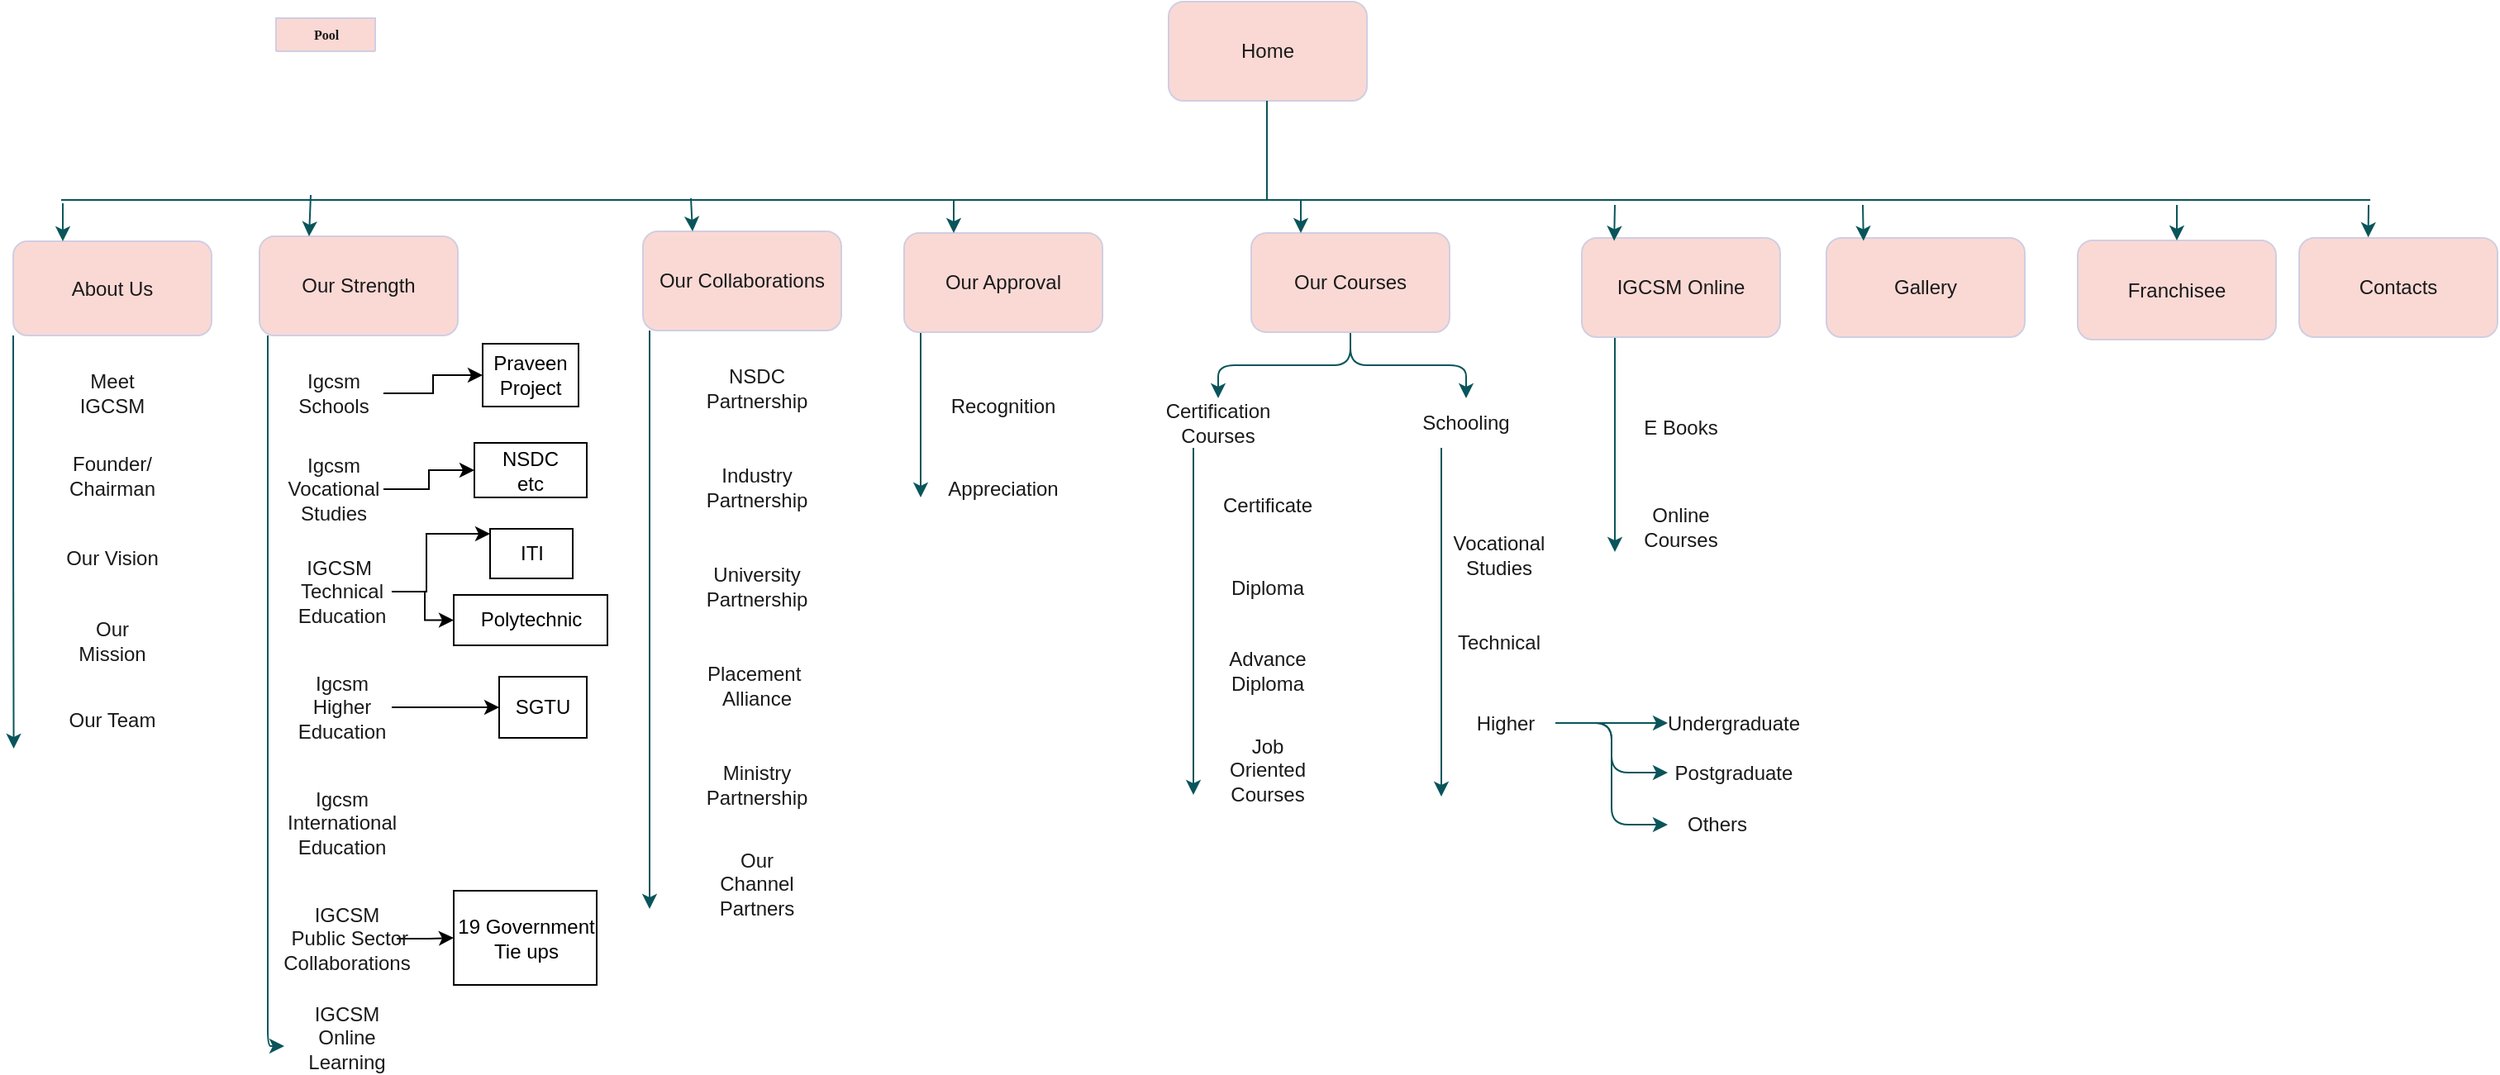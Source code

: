 <mxfile version="22.1.21" type="github">
  <diagram name="Page-1" id="74e2e168-ea6b-b213-b513-2b3c1d86103e">
    <mxGraphModel dx="1435" dy="551" grid="0" gridSize="8" guides="1" tooltips="1" connect="1" arrows="1" fold="1" page="0" pageScale="1" pageWidth="1100" pageHeight="850" background="none" math="0" shadow="0">
      <root>
        <mxCell id="0" />
        <mxCell id="1" parent="0" />
        <mxCell id="e8zIsf_uySrbxlZjTvup-78" value="Franchisee" style="rounded=1;whiteSpace=wrap;html=1;labelBackgroundColor=none;fillColor=#FAD9D5;strokeColor=#D0CEE2;fontColor=#1A1A1A;" vertex="1" parent="1">
          <mxGeometry x="1160" y="174.5" width="120" height="60" as="geometry" />
        </mxCell>
        <mxCell id="77e6c97f196da883-1" value="Pool" style="swimlane;html=1;childLayout=stackLayout;startSize=20;rounded=1;shadow=0;labelBackgroundColor=none;strokeWidth=1;fontFamily=Verdana;fontSize=8;align=center;fillColor=#FAD9D5;strokeColor=#D0CEE2;fontColor=#1A1A1A;" parent="1" vertex="1" collapsed="1">
          <mxGeometry x="70" y="40" width="60" height="20" as="geometry">
            <mxRectangle x="70" y="40" width="960" height="750" as="alternateBounds" />
          </mxGeometry>
        </mxCell>
        <mxCell id="77e6c97f196da883-2" value="Lane 1" style="swimlane;html=1;startSize=20;labelBackgroundColor=none;fillColor=#FAD9D5;strokeColor=#D0CEE2;fontColor=#1A1A1A;rounded=1;" parent="77e6c97f196da883-1" vertex="1">
          <mxGeometry y="20" width="160" height="730" as="geometry" />
        </mxCell>
        <mxCell id="77e6c97f196da883-8" value="" style="rounded=1;whiteSpace=wrap;html=1;shadow=0;labelBackgroundColor=none;strokeWidth=1;fontFamily=Verdana;fontSize=8;align=center;fillColor=#FAD9D5;strokeColor=#D0CEE2;fontColor=#1A1A1A;" parent="77e6c97f196da883-2" vertex="1">
          <mxGeometry x="20" y="65" width="100" height="60" as="geometry" />
        </mxCell>
        <mxCell id="77e6c97f196da883-9" value="" style="rounded=1;whiteSpace=wrap;html=1;shadow=0;labelBackgroundColor=none;strokeWidth=1;fontFamily=Verdana;fontSize=8;align=center;fillColor=#FAD9D5;strokeColor=#D0CEE2;fontColor=#1A1A1A;" parent="77e6c97f196da883-2" vertex="1">
          <mxGeometry x="20" y="155" width="100" height="60" as="geometry" />
        </mxCell>
        <mxCell id="77e6c97f196da883-10" value="" style="rounded=1;whiteSpace=wrap;html=1;shadow=0;labelBackgroundColor=none;strokeWidth=1;fontFamily=Verdana;fontSize=8;align=center;fillColor=#FAD9D5;strokeColor=#D0CEE2;fontColor=#1A1A1A;" parent="77e6c97f196da883-2" vertex="1">
          <mxGeometry x="30" y="560" width="100" height="60" as="geometry" />
        </mxCell>
        <mxCell id="77e6c97f196da883-26" style="edgeStyle=orthogonalEdgeStyle;rounded=1;html=1;labelBackgroundColor=none;startArrow=none;startFill=0;startSize=5;endArrow=classicThin;endFill=1;endSize=5;jettySize=auto;orthogonalLoop=1;strokeWidth=1;fontFamily=Verdana;fontSize=8;fontColor=default;strokeColor=#09555B;" parent="77e6c97f196da883-1" source="77e6c97f196da883-8" target="77e6c97f196da883-11" edge="1">
          <mxGeometry relative="1" as="geometry" />
        </mxCell>
        <mxCell id="77e6c97f196da883-27" style="edgeStyle=orthogonalEdgeStyle;rounded=1;html=1;labelBackgroundColor=none;startArrow=none;startFill=0;startSize=5;endArrow=classicThin;endFill=1;endSize=5;jettySize=auto;orthogonalLoop=1;strokeWidth=1;fontFamily=Verdana;fontSize=8;fontColor=default;strokeColor=#09555B;" parent="77e6c97f196da883-1" source="77e6c97f196da883-11" target="77e6c97f196da883-9" edge="1">
          <mxGeometry relative="1" as="geometry">
            <Array as="points">
              <mxPoint x="240" y="155" />
              <mxPoint x="70" y="155" />
            </Array>
          </mxGeometry>
        </mxCell>
        <mxCell id="77e6c97f196da883-28" style="edgeStyle=orthogonalEdgeStyle;rounded=1;html=1;labelBackgroundColor=none;startArrow=none;startFill=0;startSize=5;endArrow=classicThin;endFill=1;endSize=5;jettySize=auto;orthogonalLoop=1;strokeWidth=1;fontFamily=Verdana;fontSize=8;fontColor=default;strokeColor=#09555B;" parent="77e6c97f196da883-1" source="77e6c97f196da883-9" target="77e6c97f196da883-12" edge="1">
          <mxGeometry relative="1" as="geometry" />
        </mxCell>
        <mxCell id="77e6c97f196da883-30" style="edgeStyle=orthogonalEdgeStyle;rounded=1;html=1;labelBackgroundColor=none;startArrow=none;startFill=0;startSize=5;endArrow=classicThin;endFill=1;endSize=5;jettySize=auto;orthogonalLoop=1;strokeWidth=1;fontFamily=Verdana;fontSize=8;fontColor=default;strokeColor=#09555B;" parent="77e6c97f196da883-1" source="77e6c97f196da883-13" target="77e6c97f196da883-9" edge="1">
          <mxGeometry relative="1" as="geometry" />
        </mxCell>
        <mxCell id="77e6c97f196da883-31" style="edgeStyle=orthogonalEdgeStyle;rounded=1;html=1;labelBackgroundColor=none;startArrow=none;startFill=0;startSize=5;endArrow=classicThin;endFill=1;endSize=5;jettySize=auto;orthogonalLoop=1;strokeWidth=1;fontFamily=Verdana;fontSize=8;fontColor=default;strokeColor=#09555B;" parent="77e6c97f196da883-1" source="77e6c97f196da883-16" target="77e6c97f196da883-9" edge="1">
          <mxGeometry relative="1" as="geometry" />
        </mxCell>
        <mxCell id="77e6c97f196da883-32" style="edgeStyle=orthogonalEdgeStyle;rounded=1;html=1;labelBackgroundColor=none;startArrow=none;startFill=0;startSize=5;endArrow=classicThin;endFill=1;endSize=5;jettySize=auto;orthogonalLoop=1;strokeWidth=1;fontFamily=Verdana;fontSize=8;fontColor=default;strokeColor=#09555B;" parent="77e6c97f196da883-1" source="77e6c97f196da883-20" target="77e6c97f196da883-9" edge="1">
          <mxGeometry relative="1" as="geometry">
            <Array as="points">
              <mxPoint x="20" y="690" />
              <mxPoint x="20" y="370" />
              <mxPoint x="70" y="370" />
            </Array>
          </mxGeometry>
        </mxCell>
        <mxCell id="77e6c97f196da883-33" style="edgeStyle=orthogonalEdgeStyle;rounded=1;html=1;labelBackgroundColor=none;startArrow=none;startFill=0;startSize=5;endArrow=classicThin;endFill=1;endSize=5;jettySize=auto;orthogonalLoop=1;strokeWidth=1;fontFamily=Verdana;fontSize=8;fontColor=default;strokeColor=#09555B;" parent="77e6c97f196da883-1" source="77e6c97f196da883-13" target="77e6c97f196da883-15" edge="1">
          <mxGeometry relative="1" as="geometry" />
        </mxCell>
        <mxCell id="77e6c97f196da883-39" style="edgeStyle=orthogonalEdgeStyle;rounded=1;html=1;labelBackgroundColor=none;startArrow=none;startFill=0;startSize=5;endArrow=classicThin;endFill=1;endSize=5;jettySize=auto;orthogonalLoop=1;strokeWidth=1;fontFamily=Verdana;fontSize=8;fontColor=default;strokeColor=#09555B;" parent="77e6c97f196da883-1" source="77e6c97f196da883-20" target="77e6c97f196da883-23" edge="1">
          <mxGeometry relative="1" as="geometry" />
        </mxCell>
        <mxCell id="77e6c97f196da883-40" style="edgeStyle=orthogonalEdgeStyle;rounded=1;html=1;labelBackgroundColor=none;startArrow=none;startFill=0;startSize=5;endArrow=classicThin;endFill=1;endSize=5;jettySize=auto;orthogonalLoop=1;strokeWidth=1;fontFamily=Verdana;fontSize=8;fontColor=default;strokeColor=#09555B;" parent="77e6c97f196da883-1" source="77e6c97f196da883-23" target="77e6c97f196da883-24" edge="1">
          <mxGeometry relative="1" as="geometry" />
        </mxCell>
        <mxCell id="107ba76e4e335f99-1" style="edgeStyle=orthogonalEdgeStyle;rounded=1;html=1;labelBackgroundColor=none;startArrow=none;startFill=0;startSize=5;endArrow=classicThin;endFill=1;endSize=5;jettySize=auto;orthogonalLoop=1;strokeWidth=1;fontFamily=Verdana;fontSize=8;fontColor=default;strokeColor=#09555B;" parent="77e6c97f196da883-1" source="77e6c97f196da883-17" target="77e6c97f196da883-18" edge="1">
          <mxGeometry relative="1" as="geometry" />
        </mxCell>
        <mxCell id="107ba76e4e335f99-2" style="edgeStyle=orthogonalEdgeStyle;rounded=1;html=1;labelBackgroundColor=none;startArrow=none;startFill=0;startSize=5;endArrow=classicThin;endFill=1;endSize=5;jettySize=auto;orthogonalLoop=1;strokeWidth=1;fontFamily=Verdana;fontSize=8;fontColor=default;strokeColor=#09555B;" parent="77e6c97f196da883-1" source="77e6c97f196da883-22" target="77e6c97f196da883-14" edge="1">
          <mxGeometry relative="1" as="geometry">
            <Array as="points">
              <mxPoint x="660" y="610" />
              <mxPoint x="660" y="550" />
              <mxPoint x="400" y="550" />
            </Array>
          </mxGeometry>
        </mxCell>
        <mxCell id="107ba76e4e335f99-3" style="edgeStyle=orthogonalEdgeStyle;rounded=1;html=1;labelBackgroundColor=none;startArrow=none;startFill=0;startSize=5;endArrow=classicThin;endFill=1;endSize=5;jettySize=auto;orthogonalLoop=1;strokeWidth=1;fontFamily=Verdana;fontSize=8;fontColor=default;strokeColor=#09555B;" parent="77e6c97f196da883-1" source="77e6c97f196da883-22" target="77e6c97f196da883-19" edge="1">
          <mxGeometry relative="1" as="geometry" />
        </mxCell>
        <mxCell id="107ba76e4e335f99-4" style="edgeStyle=orthogonalEdgeStyle;rounded=1;html=1;labelBackgroundColor=none;startArrow=none;startFill=0;startSize=5;endArrow=classicThin;endFill=1;endSize=5;jettySize=auto;orthogonalLoop=1;strokeWidth=1;fontFamily=Verdana;fontSize=8;fontColor=default;strokeColor=#09555B;" parent="77e6c97f196da883-1" source="77e6c97f196da883-22" target="77e6c97f196da883-10" edge="1">
          <mxGeometry relative="1" as="geometry">
            <Array as="points">
              <mxPoint x="660" y="610" />
              <mxPoint x="660" y="550" />
              <mxPoint x="80" y="550" />
            </Array>
          </mxGeometry>
        </mxCell>
        <mxCell id="107ba76e4e335f99-5" style="edgeStyle=orthogonalEdgeStyle;rounded=1;html=1;labelBackgroundColor=none;startArrow=none;startFill=0;startSize=5;endArrow=classicThin;endFill=1;endSize=5;jettySize=auto;orthogonalLoop=1;strokeWidth=1;fontFamily=Verdana;fontSize=8;fontColor=default;strokeColor=#09555B;" parent="77e6c97f196da883-1" source="77e6c97f196da883-10" target="77e6c97f196da883-19" edge="1">
          <mxGeometry relative="1" as="geometry">
            <Array as="points">
              <mxPoint x="80" y="650" />
              <mxPoint x="490" y="650" />
              <mxPoint x="490" y="610" />
            </Array>
          </mxGeometry>
        </mxCell>
        <mxCell id="107ba76e4e335f99-6" style="edgeStyle=orthogonalEdgeStyle;rounded=1;html=1;labelBackgroundColor=none;startArrow=none;startFill=0;startSize=5;endArrow=classicThin;endFill=1;endSize=5;jettySize=auto;orthogonalLoop=1;strokeWidth=1;fontFamily=Verdana;fontSize=8;fontColor=default;strokeColor=#09555B;" parent="77e6c97f196da883-1" source="77e6c97f196da883-14" target="77e6c97f196da883-19" edge="1">
          <mxGeometry relative="1" as="geometry" />
        </mxCell>
        <mxCell id="77e6c97f196da883-3" value="Lane 2" style="swimlane;html=1;startSize=20;labelBackgroundColor=none;fillColor=#FAD9D5;strokeColor=#D0CEE2;fontColor=#1A1A1A;rounded=1;" parent="77e6c97f196da883-1" vertex="1">
          <mxGeometry x="160" y="20" width="160" height="730" as="geometry" />
        </mxCell>
        <mxCell id="77e6c97f196da883-11" value="" style="rounded=1;whiteSpace=wrap;html=1;shadow=0;labelBackgroundColor=none;strokeWidth=1;fontFamily=Verdana;fontSize=8;align=center;fillColor=#FAD9D5;strokeColor=#D0CEE2;fontColor=#1A1A1A;" parent="77e6c97f196da883-3" vertex="1">
          <mxGeometry x="30" y="65" width="100" height="60" as="geometry" />
        </mxCell>
        <mxCell id="77e6c97f196da883-4" value="Lane 3" style="swimlane;html=1;startSize=20;labelBackgroundColor=none;fillColor=#FAD9D5;strokeColor=#D0CEE2;fontColor=#1A1A1A;rounded=1;" parent="77e6c97f196da883-1" vertex="1">
          <mxGeometry x="320" y="20" width="160" height="730" as="geometry" />
        </mxCell>
        <mxCell id="77e6c97f196da883-12" value="" style="rounded=1;whiteSpace=wrap;html=1;shadow=0;labelBackgroundColor=none;strokeWidth=1;fontFamily=Verdana;fontSize=8;align=center;fillColor=#FAD9D5;strokeColor=#D0CEE2;fontColor=#1A1A1A;" parent="77e6c97f196da883-4" vertex="1">
          <mxGeometry x="30" y="155" width="100" height="60" as="geometry" />
        </mxCell>
        <mxCell id="77e6c97f196da883-13" value="" style="rhombus;whiteSpace=wrap;html=1;rounded=1;shadow=0;labelBackgroundColor=none;strokeWidth=1;fontFamily=Verdana;fontSize=8;align=center;fillColor=#FAD9D5;strokeColor=#D0CEE2;fontColor=#1A1A1A;" parent="77e6c97f196da883-4" vertex="1">
          <mxGeometry x="40" y="240" width="80" height="60" as="geometry" />
        </mxCell>
        <mxCell id="77e6c97f196da883-14" value="" style="rounded=1;whiteSpace=wrap;html=1;shadow=0;labelBackgroundColor=none;strokeWidth=1;fontFamily=Verdana;fontSize=8;align=center;fillColor=#FAD9D5;strokeColor=#D0CEE2;fontColor=#1A1A1A;" parent="77e6c97f196da883-4" vertex="1">
          <mxGeometry x="30" y="560" width="100" height="60" as="geometry" />
        </mxCell>
        <mxCell id="77e6c97f196da883-29" style="edgeStyle=orthogonalEdgeStyle;rounded=1;html=1;labelBackgroundColor=none;startArrow=none;startFill=0;startSize=5;endArrow=classicThin;endFill=1;endSize=5;jettySize=auto;orthogonalLoop=1;strokeWidth=1;fontFamily=Verdana;fontSize=8;fontColor=default;strokeColor=#09555B;" parent="77e6c97f196da883-4" source="77e6c97f196da883-12" target="77e6c97f196da883-13" edge="1">
          <mxGeometry relative="1" as="geometry" />
        </mxCell>
        <mxCell id="77e6c97f196da883-5" value="Lane 4" style="swimlane;html=1;startSize=20;labelBackgroundColor=none;fillColor=#FAD9D5;strokeColor=#D0CEE2;fontColor=#1A1A1A;rounded=1;" parent="77e6c97f196da883-1" vertex="1">
          <mxGeometry x="480" y="20" width="160" height="730" as="geometry" />
        </mxCell>
        <mxCell id="77e6c97f196da883-15" value="" style="rounded=1;whiteSpace=wrap;html=1;shadow=0;labelBackgroundColor=none;strokeWidth=1;fontFamily=Verdana;fontSize=8;align=center;fillColor=#FAD9D5;strokeColor=#D0CEE2;fontColor=#1A1A1A;" parent="77e6c97f196da883-5" vertex="1">
          <mxGeometry x="30" y="240" width="100" height="60" as="geometry" />
        </mxCell>
        <mxCell id="77e6c97f196da883-16" value="" style="rhombus;whiteSpace=wrap;html=1;rounded=1;shadow=0;labelBackgroundColor=none;strokeWidth=1;fontFamily=Verdana;fontSize=8;align=center;fillColor=#FAD9D5;strokeColor=#D0CEE2;fontColor=#1A1A1A;" parent="77e6c97f196da883-5" vertex="1">
          <mxGeometry x="40" y="320" width="80" height="60" as="geometry" />
        </mxCell>
        <mxCell id="77e6c97f196da883-17" value="" style="rounded=1;whiteSpace=wrap;html=1;shadow=0;labelBackgroundColor=none;strokeWidth=1;fontFamily=Verdana;fontSize=8;align=center;fillColor=#FAD9D5;strokeColor=#D0CEE2;fontColor=#1A1A1A;" parent="77e6c97f196da883-5" vertex="1">
          <mxGeometry x="30" y="400" width="100" height="60" as="geometry" />
        </mxCell>
        <mxCell id="77e6c97f196da883-19" value="" style="rounded=1;whiteSpace=wrap;html=1;shadow=0;labelBackgroundColor=none;strokeWidth=1;fontFamily=Verdana;fontSize=8;align=center;fillColor=#FAD9D5;strokeColor=#D0CEE2;fontColor=#1A1A1A;" parent="77e6c97f196da883-5" vertex="1">
          <mxGeometry x="30" y="560" width="100" height="60" as="geometry" />
        </mxCell>
        <mxCell id="77e6c97f196da883-20" value="" style="rhombus;whiteSpace=wrap;html=1;rounded=1;shadow=0;labelBackgroundColor=none;strokeWidth=1;fontFamily=Verdana;fontSize=8;align=center;fillColor=#FAD9D5;strokeColor=#D0CEE2;fontColor=#1A1A1A;" parent="77e6c97f196da883-5" vertex="1">
          <mxGeometry x="40" y="640" width="80" height="60" as="geometry" />
        </mxCell>
        <mxCell id="77e6c97f196da883-34" style="edgeStyle=orthogonalEdgeStyle;rounded=1;html=1;labelBackgroundColor=none;startArrow=none;startFill=0;startSize=5;endArrow=classicThin;endFill=1;endSize=5;jettySize=auto;orthogonalLoop=1;strokeWidth=1;fontFamily=Verdana;fontSize=8;fontColor=default;strokeColor=#09555B;" parent="77e6c97f196da883-5" source="77e6c97f196da883-15" target="77e6c97f196da883-16" edge="1">
          <mxGeometry relative="1" as="geometry" />
        </mxCell>
        <mxCell id="77e6c97f196da883-35" style="edgeStyle=orthogonalEdgeStyle;rounded=1;html=1;labelBackgroundColor=none;startArrow=none;startFill=0;startSize=5;endArrow=classicThin;endFill=1;endSize=5;jettySize=auto;orthogonalLoop=1;strokeWidth=1;fontFamily=Verdana;fontSize=8;fontColor=default;strokeColor=#09555B;" parent="77e6c97f196da883-5" source="77e6c97f196da883-16" target="77e6c97f196da883-17" edge="1">
          <mxGeometry relative="1" as="geometry" />
        </mxCell>
        <mxCell id="77e6c97f196da883-36" style="edgeStyle=orthogonalEdgeStyle;rounded=1;html=1;labelBackgroundColor=none;startArrow=none;startFill=0;startSize=5;endArrow=classicThin;endFill=1;endSize=5;jettySize=auto;orthogonalLoop=1;strokeWidth=1;fontFamily=Verdana;fontSize=8;fontColor=default;strokeColor=#09555B;" parent="77e6c97f196da883-5" source="77e6c97f196da883-19" target="77e6c97f196da883-20" edge="1">
          <mxGeometry relative="1" as="geometry" />
        </mxCell>
        <mxCell id="77e6c97f196da883-6" value="Lane 5" style="swimlane;html=1;startSize=20;labelBackgroundColor=none;fillColor=#FAD9D5;strokeColor=#D0CEE2;fontColor=#1A1A1A;rounded=1;" parent="77e6c97f196da883-1" vertex="1">
          <mxGeometry x="640" y="20" width="160" height="730" as="geometry" />
        </mxCell>
        <mxCell id="77e6c97f196da883-18" value="" style="rounded=1;whiteSpace=wrap;html=1;shadow=0;labelBackgroundColor=none;strokeWidth=1;fontFamily=Verdana;fontSize=8;align=center;fillColor=#FAD9D5;strokeColor=#D0CEE2;fontColor=#1A1A1A;" parent="77e6c97f196da883-6" vertex="1">
          <mxGeometry x="30" y="400" width="100" height="60" as="geometry" />
        </mxCell>
        <mxCell id="77e6c97f196da883-21" value="" style="rounded=1;whiteSpace=wrap;html=1;shadow=0;labelBackgroundColor=none;strokeWidth=1;fontFamily=Verdana;fontSize=8;align=center;fillColor=#FAD9D5;strokeColor=#D0CEE2;fontColor=#1A1A1A;" parent="77e6c97f196da883-6" vertex="1">
          <mxGeometry x="30" y="480" width="100" height="60" as="geometry" />
        </mxCell>
        <mxCell id="77e6c97f196da883-22" value="" style="rounded=1;whiteSpace=wrap;html=1;shadow=0;labelBackgroundColor=none;strokeWidth=1;fontFamily=Verdana;fontSize=8;align=center;fillColor=#FAD9D5;strokeColor=#D0CEE2;fontColor=#1A1A1A;" parent="77e6c97f196da883-6" vertex="1">
          <mxGeometry x="30" y="560" width="100" height="60" as="geometry" />
        </mxCell>
        <mxCell id="77e6c97f196da883-23" value="" style="rounded=1;whiteSpace=wrap;html=1;shadow=0;labelBackgroundColor=none;strokeWidth=1;fontFamily=Verdana;fontSize=8;align=center;fillColor=#FAD9D5;strokeColor=#D0CEE2;fontColor=#1A1A1A;" parent="77e6c97f196da883-6" vertex="1">
          <mxGeometry x="30" y="640" width="100" height="60" as="geometry" />
        </mxCell>
        <mxCell id="77e6c97f196da883-37" style="edgeStyle=orthogonalEdgeStyle;rounded=1;html=1;labelBackgroundColor=none;startArrow=none;startFill=0;startSize=5;endArrow=classicThin;endFill=1;endSize=5;jettySize=auto;orthogonalLoop=1;strokeWidth=1;fontFamily=Verdana;fontSize=8;fontColor=default;strokeColor=#09555B;" parent="77e6c97f196da883-6" source="77e6c97f196da883-18" target="77e6c97f196da883-21" edge="1">
          <mxGeometry relative="1" as="geometry" />
        </mxCell>
        <mxCell id="77e6c97f196da883-38" style="edgeStyle=orthogonalEdgeStyle;rounded=1;html=1;labelBackgroundColor=none;startArrow=none;startFill=0;startSize=5;endArrow=classicThin;endFill=1;endSize=5;jettySize=auto;orthogonalLoop=1;strokeWidth=1;fontFamily=Verdana;fontSize=8;fontColor=default;strokeColor=#09555B;" parent="77e6c97f196da883-6" source="77e6c97f196da883-21" target="77e6c97f196da883-22" edge="1">
          <mxGeometry relative="1" as="geometry" />
        </mxCell>
        <mxCell id="77e6c97f196da883-7" value="Lane 6" style="swimlane;html=1;startSize=20;labelBackgroundColor=none;fillColor=#FAD9D5;strokeColor=#D0CEE2;fontColor=#1A1A1A;rounded=1;" parent="77e6c97f196da883-1" vertex="1">
          <mxGeometry x="800" y="20" width="160" height="730" as="geometry" />
        </mxCell>
        <mxCell id="77e6c97f196da883-24" value="" style="rounded=1;whiteSpace=wrap;html=1;shadow=0;labelBackgroundColor=none;strokeWidth=1;fontFamily=Verdana;fontSize=8;align=center;fillColor=#FAD9D5;strokeColor=#D0CEE2;fontColor=#1A1A1A;" parent="77e6c97f196da883-7" vertex="1">
          <mxGeometry x="30" y="640" width="100" height="60" as="geometry" />
        </mxCell>
        <mxCell id="e8zIsf_uySrbxlZjTvup-1" value="Home" style="rounded=1;whiteSpace=wrap;html=1;labelBackgroundColor=none;fillColor=#FAD9D5;strokeColor=#D0CEE2;fontColor=#1A1A1A;" vertex="1" parent="1">
          <mxGeometry x="610" y="30" width="120" height="60" as="geometry" />
        </mxCell>
        <mxCell id="e8zIsf_uySrbxlZjTvup-2" value="" style="endArrow=none;html=1;rounded=1;labelBackgroundColor=none;fontColor=default;strokeColor=#09555B;" edge="1" parent="1">
          <mxGeometry width="50" height="50" relative="1" as="geometry">
            <mxPoint x="669.5" y="150" as="sourcePoint" />
            <mxPoint x="669.5" y="90" as="targetPoint" />
          </mxGeometry>
        </mxCell>
        <mxCell id="e8zIsf_uySrbxlZjTvup-3" value="" style="endArrow=none;html=1;rounded=1;labelBackgroundColor=none;fontColor=default;strokeColor=#09555B;" edge="1" parent="1">
          <mxGeometry width="50" height="50" relative="1" as="geometry">
            <mxPoint x="-60" y="150" as="sourcePoint" />
            <mxPoint x="1337" y="150" as="targetPoint" />
          </mxGeometry>
        </mxCell>
        <mxCell id="e8zIsf_uySrbxlZjTvup-82" style="edgeStyle=orthogonalEdgeStyle;rounded=1;orthogonalLoop=1;jettySize=auto;html=1;exitX=0;exitY=1;exitDx=0;exitDy=0;labelBackgroundColor=none;fontColor=default;strokeColor=#09555B;" edge="1" parent="1" source="e8zIsf_uySrbxlZjTvup-4">
          <mxGeometry relative="1" as="geometry">
            <mxPoint x="-88.706" y="482" as="targetPoint" />
          </mxGeometry>
        </mxCell>
        <mxCell id="e8zIsf_uySrbxlZjTvup-4" value="About Us" style="rounded=1;whiteSpace=wrap;html=1;labelBackgroundColor=none;fillColor=#FAD9D5;strokeColor=#D0CEE2;fontColor=#1A1A1A;" vertex="1" parent="1">
          <mxGeometry x="-89" y="175" width="120" height="57" as="geometry" />
        </mxCell>
        <mxCell id="e8zIsf_uySrbxlZjTvup-5" style="edgeStyle=orthogonalEdgeStyle;rounded=1;orthogonalLoop=1;jettySize=auto;html=1;exitX=0.25;exitY=1;exitDx=0;exitDy=0;labelBackgroundColor=none;fontColor=default;strokeColor=#09555B;" edge="1" parent="1">
          <mxGeometry relative="1" as="geometry">
            <mxPoint x="75" y="662" as="targetPoint" />
            <mxPoint x="65" y="232" as="sourcePoint" />
            <Array as="points">
              <mxPoint x="65" y="272" />
              <mxPoint x="65" y="272" />
            </Array>
          </mxGeometry>
        </mxCell>
        <mxCell id="e8zIsf_uySrbxlZjTvup-6" value="Our Strength" style="rounded=1;whiteSpace=wrap;html=1;labelBackgroundColor=none;fillColor=#FAD9D5;strokeColor=#D0CEE2;fontColor=#1A1A1A;" vertex="1" parent="1">
          <mxGeometry x="60" y="172" width="120" height="60" as="geometry" />
        </mxCell>
        <mxCell id="e8zIsf_uySrbxlZjTvup-7" style="edgeStyle=orthogonalEdgeStyle;rounded=1;orthogonalLoop=1;jettySize=auto;html=1;exitX=0.25;exitY=1;exitDx=0;exitDy=0;labelBackgroundColor=none;fontColor=default;strokeColor=#09555B;" edge="1" parent="1">
          <mxGeometry relative="1" as="geometry">
            <mxPoint x="296" y="579" as="targetPoint" />
            <mxPoint x="296" y="229" as="sourcePoint" />
          </mxGeometry>
        </mxCell>
        <mxCell id="e8zIsf_uySrbxlZjTvup-8" value="Our Collaborations" style="rounded=1;whiteSpace=wrap;html=1;labelBackgroundColor=none;fillColor=#FAD9D5;strokeColor=#D0CEE2;fontColor=#1A1A1A;" vertex="1" parent="1">
          <mxGeometry x="292" y="169" width="120" height="60" as="geometry" />
        </mxCell>
        <mxCell id="e8zIsf_uySrbxlZjTvup-9" style="edgeStyle=orthogonalEdgeStyle;rounded=1;orthogonalLoop=1;jettySize=auto;html=1;exitX=0.25;exitY=1;exitDx=0;exitDy=0;labelBackgroundColor=none;fontColor=default;strokeColor=#09555B;" edge="1" parent="1">
          <mxGeometry relative="1" as="geometry">
            <mxPoint x="460" y="330" as="targetPoint" />
            <mxPoint x="460" y="230" as="sourcePoint" />
          </mxGeometry>
        </mxCell>
        <mxCell id="e8zIsf_uySrbxlZjTvup-10" value="Our Approval" style="rounded=1;whiteSpace=wrap;html=1;labelBackgroundColor=none;fillColor=#FAD9D5;strokeColor=#D0CEE2;fontColor=#1A1A1A;" vertex="1" parent="1">
          <mxGeometry x="450" y="170" width="120" height="60" as="geometry" />
        </mxCell>
        <mxCell id="e8zIsf_uySrbxlZjTvup-11" style="edgeStyle=orthogonalEdgeStyle;rounded=1;orthogonalLoop=1;jettySize=auto;html=1;exitX=0.5;exitY=1;exitDx=0;exitDy=0;labelBackgroundColor=none;fontColor=default;strokeColor=#09555B;" edge="1" parent="1" source="e8zIsf_uySrbxlZjTvup-13" target="e8zIsf_uySrbxlZjTvup-38">
          <mxGeometry relative="1" as="geometry">
            <mxPoint x="720" y="270" as="targetPoint" />
          </mxGeometry>
        </mxCell>
        <mxCell id="e8zIsf_uySrbxlZjTvup-12" style="edgeStyle=orthogonalEdgeStyle;rounded=1;orthogonalLoop=1;jettySize=auto;html=1;labelBackgroundColor=none;fontColor=default;strokeColor=#09555B;" edge="1" parent="1" source="e8zIsf_uySrbxlZjTvup-13" target="e8zIsf_uySrbxlZjTvup-40">
          <mxGeometry relative="1" as="geometry" />
        </mxCell>
        <mxCell id="e8zIsf_uySrbxlZjTvup-13" value="Our Courses" style="rounded=1;whiteSpace=wrap;html=1;labelBackgroundColor=none;fillColor=#FAD9D5;strokeColor=#D0CEE2;fontColor=#1A1A1A;" vertex="1" parent="1">
          <mxGeometry x="660" y="170" width="120" height="60" as="geometry" />
        </mxCell>
        <mxCell id="e8zIsf_uySrbxlZjTvup-14" style="edgeStyle=orthogonalEdgeStyle;rounded=1;orthogonalLoop=1;jettySize=auto;html=1;exitX=0.25;exitY=1;exitDx=0;exitDy=0;labelBackgroundColor=none;fontColor=default;strokeColor=#09555B;" edge="1" parent="1">
          <mxGeometry relative="1" as="geometry">
            <mxPoint x="880" y="363" as="targetPoint" />
            <mxPoint x="880" y="233" as="sourcePoint" />
          </mxGeometry>
        </mxCell>
        <mxCell id="e8zIsf_uySrbxlZjTvup-15" value="IGCSM Online" style="rounded=1;whiteSpace=wrap;html=1;labelBackgroundColor=none;fillColor=#FAD9D5;strokeColor=#D0CEE2;fontColor=#1A1A1A;" vertex="1" parent="1">
          <mxGeometry x="860" y="173" width="120" height="60" as="geometry" />
        </mxCell>
        <mxCell id="e8zIsf_uySrbxlZjTvup-16" value="Gallery" style="rounded=1;whiteSpace=wrap;html=1;labelBackgroundColor=none;fillColor=#FAD9D5;strokeColor=#D0CEE2;fontColor=#1A1A1A;" vertex="1" parent="1">
          <mxGeometry x="1008" y="173" width="120" height="60" as="geometry" />
        </mxCell>
        <mxCell id="e8zIsf_uySrbxlZjTvup-17" value="Meet IGCSM" style="text;html=1;strokeColor=none;fillColor=none;align=center;verticalAlign=middle;whiteSpace=wrap;rounded=1;labelBackgroundColor=none;fontColor=#1A1A1A;" vertex="1" parent="1">
          <mxGeometry x="-59" y="252" width="60" height="30" as="geometry" />
        </mxCell>
        <mxCell id="e8zIsf_uySrbxlZjTvup-18" value="Founder/&lt;br&gt;Chairman" style="text;html=1;strokeColor=none;fillColor=none;align=center;verticalAlign=middle;whiteSpace=wrap;rounded=1;labelBackgroundColor=none;fontColor=#1A1A1A;" vertex="1" parent="1">
          <mxGeometry x="-59" y="302" width="60" height="30" as="geometry" />
        </mxCell>
        <mxCell id="e8zIsf_uySrbxlZjTvup-19" value="Our Vision" style="text;html=1;strokeColor=none;fillColor=none;align=center;verticalAlign=middle;whiteSpace=wrap;rounded=1;labelBackgroundColor=none;fontColor=#1A1A1A;" vertex="1" parent="1">
          <mxGeometry x="-59" y="352" width="60" height="30" as="geometry" />
        </mxCell>
        <mxCell id="e8zIsf_uySrbxlZjTvup-20" value="Our Mission" style="text;html=1;strokeColor=none;fillColor=none;align=center;verticalAlign=middle;whiteSpace=wrap;rounded=1;labelBackgroundColor=none;fontColor=#1A1A1A;" vertex="1" parent="1">
          <mxGeometry x="-59" y="402" width="60" height="30" as="geometry" />
        </mxCell>
        <mxCell id="e8zIsf_uySrbxlZjTvup-21" value="Our Team" style="text;html=1;strokeColor=none;fillColor=none;align=center;verticalAlign=middle;whiteSpace=wrap;rounded=1;labelBackgroundColor=none;fontColor=#1A1A1A;" vertex="1" parent="1">
          <mxGeometry x="-64" y="445" width="70" height="40" as="geometry" />
        </mxCell>
        <mxCell id="e8zIsf_uySrbxlZjTvup-89" value="" style="edgeStyle=orthogonalEdgeStyle;rounded=0;orthogonalLoop=1;jettySize=auto;html=1;" edge="1" parent="1" source="e8zIsf_uySrbxlZjTvup-22" target="e8zIsf_uySrbxlZjTvup-88">
          <mxGeometry relative="1" as="geometry" />
        </mxCell>
        <mxCell id="e8zIsf_uySrbxlZjTvup-22" value="Igcsm Schools" style="text;html=1;strokeColor=none;fillColor=none;align=center;verticalAlign=middle;whiteSpace=wrap;rounded=1;labelBackgroundColor=none;fontColor=#1A1A1A;" vertex="1" parent="1">
          <mxGeometry x="75" y="252" width="60" height="30" as="geometry" />
        </mxCell>
        <mxCell id="e8zIsf_uySrbxlZjTvup-100" value="" style="edgeStyle=orthogonalEdgeStyle;rounded=0;orthogonalLoop=1;jettySize=auto;html=1;" edge="1" parent="1" source="e8zIsf_uySrbxlZjTvup-23" target="e8zIsf_uySrbxlZjTvup-99">
          <mxGeometry relative="1" as="geometry" />
        </mxCell>
        <mxCell id="e8zIsf_uySrbxlZjTvup-23" value="Igcsm Vocational Studies" style="text;html=1;strokeColor=none;fillColor=none;align=center;verticalAlign=middle;whiteSpace=wrap;rounded=1;labelBackgroundColor=none;fontColor=#1A1A1A;" vertex="1" parent="1">
          <mxGeometry x="75" y="310" width="60" height="30" as="geometry" />
        </mxCell>
        <mxCell id="e8zIsf_uySrbxlZjTvup-102" value="" style="edgeStyle=orthogonalEdgeStyle;rounded=0;orthogonalLoop=1;jettySize=auto;html=1;" edge="1" parent="1" source="e8zIsf_uySrbxlZjTvup-24" target="e8zIsf_uySrbxlZjTvup-101">
          <mxGeometry relative="1" as="geometry">
            <Array as="points">
              <mxPoint x="161" y="387" />
              <mxPoint x="161" y="352" />
            </Array>
          </mxGeometry>
        </mxCell>
        <mxCell id="e8zIsf_uySrbxlZjTvup-110" value="" style="edgeStyle=orthogonalEdgeStyle;rounded=0;orthogonalLoop=1;jettySize=auto;html=1;" edge="1" parent="1" source="e8zIsf_uySrbxlZjTvup-24" target="e8zIsf_uySrbxlZjTvup-109">
          <mxGeometry relative="1" as="geometry" />
        </mxCell>
        <mxCell id="e8zIsf_uySrbxlZjTvup-24" value="IGCSM&amp;nbsp;&lt;br&gt;Technical Education" style="text;html=1;strokeColor=none;fillColor=none;align=center;verticalAlign=middle;whiteSpace=wrap;rounded=1;labelBackgroundColor=none;fontColor=#1A1A1A;" vertex="1" parent="1">
          <mxGeometry x="80" y="372" width="60" height="30" as="geometry" />
        </mxCell>
        <mxCell id="e8zIsf_uySrbxlZjTvup-113" value="" style="edgeStyle=orthogonalEdgeStyle;rounded=0;orthogonalLoop=1;jettySize=auto;html=1;" edge="1" parent="1" source="e8zIsf_uySrbxlZjTvup-25" target="e8zIsf_uySrbxlZjTvup-112">
          <mxGeometry relative="1" as="geometry" />
        </mxCell>
        <mxCell id="e8zIsf_uySrbxlZjTvup-25" value="Igcsm Higher Education" style="text;html=1;strokeColor=none;fillColor=none;align=center;verticalAlign=middle;whiteSpace=wrap;rounded=1;labelBackgroundColor=none;fontColor=#1A1A1A;" vertex="1" parent="1">
          <mxGeometry x="80" y="442" width="60" height="30" as="geometry" />
        </mxCell>
        <mxCell id="e8zIsf_uySrbxlZjTvup-26" value="Igcsm International Education" style="text;html=1;strokeColor=none;fillColor=none;align=center;verticalAlign=middle;whiteSpace=wrap;rounded=1;labelBackgroundColor=none;fontColor=#1A1A1A;" vertex="1" parent="1">
          <mxGeometry x="80" y="512" width="60" height="30" as="geometry" />
        </mxCell>
        <mxCell id="e8zIsf_uySrbxlZjTvup-117" value="" style="edgeStyle=orthogonalEdgeStyle;rounded=0;orthogonalLoop=1;jettySize=auto;html=1;" edge="1" parent="1" source="e8zIsf_uySrbxlZjTvup-27" target="e8zIsf_uySrbxlZjTvup-116">
          <mxGeometry relative="1" as="geometry" />
        </mxCell>
        <mxCell id="e8zIsf_uySrbxlZjTvup-27" value="IGCSM&lt;br&gt;&amp;nbsp;Public Sector Collaborations" style="text;html=1;strokeColor=none;fillColor=none;align=center;verticalAlign=middle;whiteSpace=wrap;rounded=1;labelBackgroundColor=none;fontColor=#1A1A1A;" vertex="1" parent="1">
          <mxGeometry x="83" y="582" width="60" height="30" as="geometry" />
        </mxCell>
        <mxCell id="e8zIsf_uySrbxlZjTvup-28" value="IGCSM &lt;br&gt;Online Learning" style="text;html=1;strokeColor=none;fillColor=none;align=center;verticalAlign=middle;whiteSpace=wrap;rounded=1;labelBackgroundColor=none;fontColor=#1A1A1A;" vertex="1" parent="1">
          <mxGeometry x="83" y="642" width="60" height="30" as="geometry" />
        </mxCell>
        <mxCell id="e8zIsf_uySrbxlZjTvup-29" value="NSDC Partnership" style="text;html=1;strokeColor=none;fillColor=none;align=center;verticalAlign=middle;whiteSpace=wrap;rounded=1;labelBackgroundColor=none;fontColor=#1A1A1A;" vertex="1" parent="1">
          <mxGeometry x="326" y="249" width="70" height="30" as="geometry" />
        </mxCell>
        <mxCell id="e8zIsf_uySrbxlZjTvup-30" value="Industry Partnership" style="text;html=1;strokeColor=none;fillColor=none;align=center;verticalAlign=middle;whiteSpace=wrap;rounded=1;labelBackgroundColor=none;fontColor=#1A1A1A;" vertex="1" parent="1">
          <mxGeometry x="326" y="309" width="70" height="30" as="geometry" />
        </mxCell>
        <mxCell id="e8zIsf_uySrbxlZjTvup-31" value="University Partnership" style="text;html=1;strokeColor=none;fillColor=none;align=center;verticalAlign=middle;whiteSpace=wrap;rounded=1;labelBackgroundColor=none;fontColor=#1A1A1A;" vertex="1" parent="1">
          <mxGeometry x="326" y="369" width="70" height="30" as="geometry" />
        </mxCell>
        <mxCell id="e8zIsf_uySrbxlZjTvup-32" value="Placement&amp;nbsp;&lt;br&gt;Alliance" style="text;html=1;strokeColor=none;fillColor=none;align=center;verticalAlign=middle;whiteSpace=wrap;rounded=1;labelBackgroundColor=none;fontColor=#1A1A1A;" vertex="1" parent="1">
          <mxGeometry x="326" y="429" width="70" height="30" as="geometry" />
        </mxCell>
        <mxCell id="e8zIsf_uySrbxlZjTvup-33" value="Ministry Partnership" style="text;html=1;strokeColor=none;fillColor=none;align=center;verticalAlign=middle;whiteSpace=wrap;rounded=1;labelBackgroundColor=none;fontColor=#1A1A1A;" vertex="1" parent="1">
          <mxGeometry x="326" y="489" width="70" height="30" as="geometry" />
        </mxCell>
        <mxCell id="e8zIsf_uySrbxlZjTvup-34" value="Our Channel Partners" style="text;html=1;strokeColor=none;fillColor=none;align=center;verticalAlign=middle;whiteSpace=wrap;rounded=1;labelBackgroundColor=none;fontColor=#1A1A1A;" vertex="1" parent="1">
          <mxGeometry x="326" y="549" width="70" height="30" as="geometry" />
        </mxCell>
        <mxCell id="e8zIsf_uySrbxlZjTvup-35" value="Recognition" style="text;html=1;strokeColor=none;fillColor=none;align=center;verticalAlign=middle;whiteSpace=wrap;rounded=1;labelBackgroundColor=none;fontColor=#1A1A1A;" vertex="1" parent="1">
          <mxGeometry x="480" y="260" width="60" height="30" as="geometry" />
        </mxCell>
        <mxCell id="e8zIsf_uySrbxlZjTvup-36" value="Appreciation" style="text;html=1;strokeColor=none;fillColor=none;align=center;verticalAlign=middle;whiteSpace=wrap;rounded=1;labelBackgroundColor=none;fontColor=#1A1A1A;" vertex="1" parent="1">
          <mxGeometry x="480" y="310" width="60" height="30" as="geometry" />
        </mxCell>
        <mxCell id="e8zIsf_uySrbxlZjTvup-37" style="edgeStyle=orthogonalEdgeStyle;rounded=1;orthogonalLoop=1;jettySize=auto;html=1;exitX=0.25;exitY=1;exitDx=0;exitDy=0;labelBackgroundColor=none;fontColor=default;strokeColor=#09555B;" edge="1" parent="1" source="e8zIsf_uySrbxlZjTvup-38">
          <mxGeometry relative="1" as="geometry">
            <mxPoint x="625" y="510" as="targetPoint" />
          </mxGeometry>
        </mxCell>
        <mxCell id="e8zIsf_uySrbxlZjTvup-38" value="Certification Courses" style="text;html=1;strokeColor=none;fillColor=none;align=center;verticalAlign=middle;whiteSpace=wrap;rounded=1;labelBackgroundColor=none;fontColor=#1A1A1A;" vertex="1" parent="1">
          <mxGeometry x="610" y="270" width="60" height="30" as="geometry" />
        </mxCell>
        <mxCell id="e8zIsf_uySrbxlZjTvup-39" style="edgeStyle=orthogonalEdgeStyle;rounded=1;orthogonalLoop=1;jettySize=auto;html=1;exitX=0.25;exitY=1;exitDx=0;exitDy=0;labelBackgroundColor=none;fontColor=default;strokeColor=#09555B;" edge="1" parent="1" source="e8zIsf_uySrbxlZjTvup-40">
          <mxGeometry relative="1" as="geometry">
            <mxPoint x="775" y="511" as="targetPoint" />
          </mxGeometry>
        </mxCell>
        <mxCell id="e8zIsf_uySrbxlZjTvup-40" value="Schooling" style="text;html=1;strokeColor=none;fillColor=none;align=center;verticalAlign=middle;whiteSpace=wrap;rounded=1;labelBackgroundColor=none;fontColor=#1A1A1A;" vertex="1" parent="1">
          <mxGeometry x="760" y="270" width="60" height="30" as="geometry" />
        </mxCell>
        <mxCell id="e8zIsf_uySrbxlZjTvup-41" value="Certificate" style="text;html=1;strokeColor=none;fillColor=none;align=center;verticalAlign=middle;whiteSpace=wrap;rounded=1;labelBackgroundColor=none;fontColor=#1A1A1A;" vertex="1" parent="1">
          <mxGeometry x="640" y="320" width="60" height="30" as="geometry" />
        </mxCell>
        <mxCell id="e8zIsf_uySrbxlZjTvup-42" value="Diploma" style="text;html=1;strokeColor=none;fillColor=none;align=center;verticalAlign=middle;whiteSpace=wrap;rounded=1;labelBackgroundColor=none;fontColor=#1A1A1A;" vertex="1" parent="1">
          <mxGeometry x="640" y="370" width="60" height="30" as="geometry" />
        </mxCell>
        <mxCell id="e8zIsf_uySrbxlZjTvup-43" value="Vocational Studies" style="text;html=1;strokeColor=none;fillColor=none;align=center;verticalAlign=middle;whiteSpace=wrap;rounded=1;labelBackgroundColor=none;fontColor=#1A1A1A;" vertex="1" parent="1">
          <mxGeometry x="780" y="350" width="60" height="30" as="geometry" />
        </mxCell>
        <mxCell id="e8zIsf_uySrbxlZjTvup-44" value="Technical" style="text;html=1;strokeColor=none;fillColor=none;align=center;verticalAlign=middle;whiteSpace=wrap;rounded=1;labelBackgroundColor=none;fontColor=#1A1A1A;" vertex="1" parent="1">
          <mxGeometry x="780" y="403" width="60" height="30" as="geometry" />
        </mxCell>
        <mxCell id="e8zIsf_uySrbxlZjTvup-45" value="" style="edgeStyle=orthogonalEdgeStyle;rounded=1;orthogonalLoop=1;jettySize=auto;html=1;labelBackgroundColor=none;fontColor=default;strokeColor=#09555B;" edge="1" parent="1" source="e8zIsf_uySrbxlZjTvup-48" target="e8zIsf_uySrbxlZjTvup-49">
          <mxGeometry relative="1" as="geometry" />
        </mxCell>
        <mxCell id="e8zIsf_uySrbxlZjTvup-46" style="edgeStyle=orthogonalEdgeStyle;rounded=1;orthogonalLoop=1;jettySize=auto;html=1;exitX=1;exitY=0.5;exitDx=0;exitDy=0;labelBackgroundColor=none;fontColor=default;strokeColor=#09555B;" edge="1" parent="1" source="e8zIsf_uySrbxlZjTvup-48" target="e8zIsf_uySrbxlZjTvup-50">
          <mxGeometry relative="1" as="geometry">
            <mxPoint x="942" y="387" as="targetPoint" />
          </mxGeometry>
        </mxCell>
        <mxCell id="e8zIsf_uySrbxlZjTvup-47" style="edgeStyle=orthogonalEdgeStyle;rounded=1;orthogonalLoop=1;jettySize=auto;html=1;exitX=1;exitY=0.5;exitDx=0;exitDy=0;entryX=0;entryY=0.5;entryDx=0;entryDy=0;labelBackgroundColor=none;fontColor=default;strokeColor=#09555B;" edge="1" parent="1" source="e8zIsf_uySrbxlZjTvup-48" target="e8zIsf_uySrbxlZjTvup-51">
          <mxGeometry relative="1" as="geometry" />
        </mxCell>
        <mxCell id="e8zIsf_uySrbxlZjTvup-48" value="Higher" style="text;html=1;strokeColor=none;fillColor=none;align=center;verticalAlign=middle;whiteSpace=wrap;rounded=1;labelBackgroundColor=none;fontColor=#1A1A1A;" vertex="1" parent="1">
          <mxGeometry x="784" y="450" width="60" height="33" as="geometry" />
        </mxCell>
        <mxCell id="e8zIsf_uySrbxlZjTvup-49" value="Undergraduate" style="text;html=1;strokeColor=none;fillColor=none;align=center;verticalAlign=middle;whiteSpace=wrap;rounded=1;labelBackgroundColor=none;fontColor=#1A1A1A;" vertex="1" parent="1">
          <mxGeometry x="912" y="450" width="80" height="33" as="geometry" />
        </mxCell>
        <mxCell id="e8zIsf_uySrbxlZjTvup-50" value="Postgraduate" style="text;html=1;strokeColor=none;fillColor=none;align=center;verticalAlign=middle;whiteSpace=wrap;rounded=1;labelBackgroundColor=none;fontColor=#1A1A1A;" vertex="1" parent="1">
          <mxGeometry x="912" y="481.5" width="80" height="30" as="geometry" />
        </mxCell>
        <mxCell id="e8zIsf_uySrbxlZjTvup-51" value="Others" style="text;html=1;strokeColor=none;fillColor=none;align=center;verticalAlign=middle;whiteSpace=wrap;rounded=1;labelBackgroundColor=none;fontColor=#1A1A1A;" vertex="1" parent="1">
          <mxGeometry x="912" y="513" width="60" height="30" as="geometry" />
        </mxCell>
        <mxCell id="e8zIsf_uySrbxlZjTvup-52" value="Advance Diploma" style="text;html=1;strokeColor=none;fillColor=none;align=center;verticalAlign=middle;whiteSpace=wrap;rounded=1;labelBackgroundColor=none;fontColor=#1A1A1A;" vertex="1" parent="1">
          <mxGeometry x="640" y="420" width="60" height="30" as="geometry" />
        </mxCell>
        <mxCell id="e8zIsf_uySrbxlZjTvup-53" value="Job Oriented Courses" style="text;html=1;strokeColor=none;fillColor=none;align=center;verticalAlign=middle;whiteSpace=wrap;rounded=1;labelBackgroundColor=none;fontColor=#1A1A1A;" vertex="1" parent="1">
          <mxGeometry x="640" y="480" width="60" height="30" as="geometry" />
        </mxCell>
        <mxCell id="e8zIsf_uySrbxlZjTvup-54" value="E Books" style="text;html=1;strokeColor=none;fillColor=none;align=center;verticalAlign=middle;whiteSpace=wrap;rounded=1;labelBackgroundColor=none;fontColor=#1A1A1A;" vertex="1" parent="1">
          <mxGeometry x="890" y="273" width="60" height="30" as="geometry" />
        </mxCell>
        <mxCell id="e8zIsf_uySrbxlZjTvup-55" value="Online Courses" style="text;html=1;strokeColor=none;fillColor=none;align=center;verticalAlign=middle;whiteSpace=wrap;rounded=1;labelBackgroundColor=none;fontColor=#1A1A1A;" vertex="1" parent="1">
          <mxGeometry x="890" y="333" width="60" height="30" as="geometry" />
        </mxCell>
        <mxCell id="e8zIsf_uySrbxlZjTvup-56" value="Contacts" style="rounded=1;whiteSpace=wrap;html=1;labelBackgroundColor=none;fillColor=#FAD9D5;strokeColor=#D0CEE2;fontColor=#1A1A1A;" vertex="1" parent="1">
          <mxGeometry x="1294" y="173" width="120" height="60" as="geometry" />
        </mxCell>
        <mxCell id="e8zIsf_uySrbxlZjTvup-57" value="" style="endArrow=classic;html=1;rounded=1;entryX=0.25;entryY=0;entryDx=0;entryDy=0;labelBackgroundColor=none;fontColor=default;strokeColor=#09555B;" edge="1" parent="1" target="e8zIsf_uySrbxlZjTvup-4">
          <mxGeometry width="50" height="50" relative="1" as="geometry">
            <mxPoint x="-59" y="152" as="sourcePoint" />
            <mxPoint x="-9" y="102" as="targetPoint" />
          </mxGeometry>
        </mxCell>
        <mxCell id="e8zIsf_uySrbxlZjTvup-58" value="" style="endArrow=classic;html=1;rounded=1;entryX=0.348;entryY=-0.007;entryDx=0;entryDy=0;entryPerimeter=0;labelBackgroundColor=none;fontColor=default;strokeColor=#09555B;" edge="1" parent="1" target="e8zIsf_uySrbxlZjTvup-56">
          <mxGeometry width="50" height="50" relative="1" as="geometry">
            <mxPoint x="1336" y="153" as="sourcePoint" />
            <mxPoint x="1386" y="103" as="targetPoint" />
          </mxGeometry>
        </mxCell>
        <mxCell id="e8zIsf_uySrbxlZjTvup-59" value="" style="endArrow=classic;html=1;rounded=1;entryX=0.25;entryY=0;entryDx=0;entryDy=0;labelBackgroundColor=none;fontColor=default;strokeColor=#09555B;" edge="1" parent="1" target="e8zIsf_uySrbxlZjTvup-6">
          <mxGeometry width="50" height="50" relative="1" as="geometry">
            <mxPoint x="91" y="147" as="sourcePoint" />
            <mxPoint x="201" y="102" as="targetPoint" />
          </mxGeometry>
        </mxCell>
        <mxCell id="e8zIsf_uySrbxlZjTvup-60" value="" style="endArrow=classic;html=1;rounded=1;entryX=0.25;entryY=0;entryDx=0;entryDy=0;labelBackgroundColor=none;fontColor=default;strokeColor=#09555B;" edge="1" parent="1" target="e8zIsf_uySrbxlZjTvup-8">
          <mxGeometry width="50" height="50" relative="1" as="geometry">
            <mxPoint x="321" y="149" as="sourcePoint" />
            <mxPoint x="371" y="99" as="targetPoint" />
          </mxGeometry>
        </mxCell>
        <mxCell id="e8zIsf_uySrbxlZjTvup-61" value="" style="endArrow=classic;html=1;rounded=1;entryX=0.25;entryY=0;entryDx=0;entryDy=0;labelBackgroundColor=none;fontColor=default;strokeColor=#09555B;" edge="1" parent="1" target="e8zIsf_uySrbxlZjTvup-10">
          <mxGeometry width="50" height="50" relative="1" as="geometry">
            <mxPoint x="480" y="150" as="sourcePoint" />
            <mxPoint x="530" y="100" as="targetPoint" />
          </mxGeometry>
        </mxCell>
        <mxCell id="e8zIsf_uySrbxlZjTvup-62" value="" style="endArrow=classic;html=1;rounded=1;entryX=0.25;entryY=0;entryDx=0;entryDy=0;labelBackgroundColor=none;fontColor=default;strokeColor=#09555B;" edge="1" parent="1" target="e8zIsf_uySrbxlZjTvup-13">
          <mxGeometry width="50" height="50" relative="1" as="geometry">
            <mxPoint x="690" y="150" as="sourcePoint" />
            <mxPoint x="740" y="100" as="targetPoint" />
          </mxGeometry>
        </mxCell>
        <mxCell id="e8zIsf_uySrbxlZjTvup-63" value="" style="endArrow=classic;html=1;rounded=1;entryX=0.163;entryY=0.029;entryDx=0;entryDy=0;entryPerimeter=0;labelBackgroundColor=none;fontColor=default;strokeColor=#09555B;" edge="1" parent="1" target="e8zIsf_uySrbxlZjTvup-15">
          <mxGeometry width="50" height="50" relative="1" as="geometry">
            <mxPoint x="880" y="153" as="sourcePoint" />
            <mxPoint x="930" y="103" as="targetPoint" />
          </mxGeometry>
        </mxCell>
        <mxCell id="e8zIsf_uySrbxlZjTvup-64" value="" style="endArrow=classic;html=1;rounded=1;entryX=0.187;entryY=0.029;entryDx=0;entryDy=0;entryPerimeter=0;labelBackgroundColor=none;fontColor=default;strokeColor=#09555B;" edge="1" parent="1" target="e8zIsf_uySrbxlZjTvup-16">
          <mxGeometry width="50" height="50" relative="1" as="geometry">
            <mxPoint x="1030" y="153" as="sourcePoint" />
            <mxPoint x="1170" y="103" as="targetPoint" />
          </mxGeometry>
        </mxCell>
        <mxCell id="e8zIsf_uySrbxlZjTvup-80" value="" style="endArrow=classic;html=1;rounded=1;entryX=0.5;entryY=0;entryDx=0;entryDy=0;labelBackgroundColor=none;fontColor=default;strokeColor=#09555B;" edge="1" parent="1" target="e8zIsf_uySrbxlZjTvup-78">
          <mxGeometry width="50" height="50" relative="1" as="geometry">
            <mxPoint x="1220" y="153" as="sourcePoint" />
            <mxPoint x="1040" y="185" as="targetPoint" />
            <Array as="points">
              <mxPoint x="1220" y="163" />
            </Array>
          </mxGeometry>
        </mxCell>
        <mxCell id="e8zIsf_uySrbxlZjTvup-88" value="Praveen Project" style="whiteSpace=wrap;html=1;" vertex="1" parent="1">
          <mxGeometry x="195" y="237" width="58" height="38" as="geometry" />
        </mxCell>
        <mxCell id="e8zIsf_uySrbxlZjTvup-99" value="NSDC&lt;br&gt;etc" style="whiteSpace=wrap;html=1;" vertex="1" parent="1">
          <mxGeometry x="190" y="297" width="68" height="33" as="geometry" />
        </mxCell>
        <mxCell id="e8zIsf_uySrbxlZjTvup-101" value="ITI" style="whiteSpace=wrap;html=1;" vertex="1" parent="1">
          <mxGeometry x="199.5" y="349" width="50" height="30" as="geometry" />
        </mxCell>
        <mxCell id="e8zIsf_uySrbxlZjTvup-109" value="Polytechnic" style="whiteSpace=wrap;html=1;" vertex="1" parent="1">
          <mxGeometry x="177.5" y="389" width="93" height="30.5" as="geometry" />
        </mxCell>
        <mxCell id="e8zIsf_uySrbxlZjTvup-112" value="SGTU" style="whiteSpace=wrap;html=1;" vertex="1" parent="1">
          <mxGeometry x="205" y="438.5" width="53" height="37" as="geometry" />
        </mxCell>
        <mxCell id="e8zIsf_uySrbxlZjTvup-116" value="19 Government Tie ups" style="whiteSpace=wrap;html=1;" vertex="1" parent="1">
          <mxGeometry x="177.5" y="568" width="86.5" height="57" as="geometry" />
        </mxCell>
      </root>
    </mxGraphModel>
  </diagram>
</mxfile>
